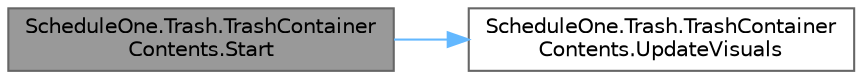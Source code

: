 digraph "ScheduleOne.Trash.TrashContainerContents.Start"
{
 // LATEX_PDF_SIZE
  bgcolor="transparent";
  edge [fontname=Helvetica,fontsize=10,labelfontname=Helvetica,labelfontsize=10];
  node [fontname=Helvetica,fontsize=10,shape=box,height=0.2,width=0.4];
  rankdir="LR";
  Node1 [id="Node000001",label="ScheduleOne.Trash.TrashContainer\lContents.Start",height=0.2,width=0.4,color="gray40", fillcolor="grey60", style="filled", fontcolor="black",tooltip=" "];
  Node1 -> Node2 [id="edge1_Node000001_Node000002",color="steelblue1",style="solid",tooltip=" "];
  Node2 [id="Node000002",label="ScheduleOne.Trash.TrashContainer\lContents.UpdateVisuals",height=0.2,width=0.4,color="grey40", fillcolor="white", style="filled",URL="$class_schedule_one_1_1_trash_1_1_trash_container_contents.html#aa11154175ab610aaff741ed4f1dad86b",tooltip=" "];
}
